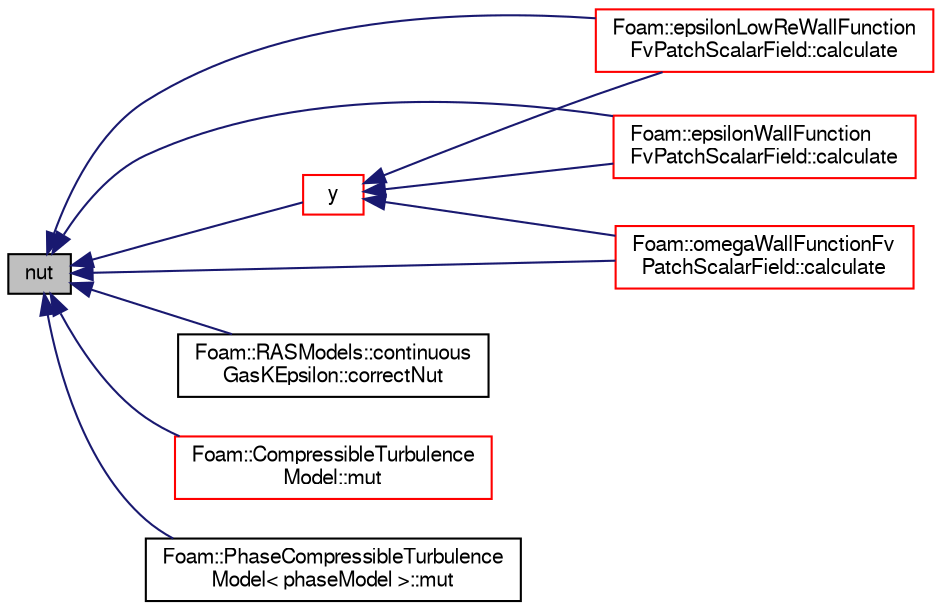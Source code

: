 digraph "nut"
{
  bgcolor="transparent";
  edge [fontname="FreeSans",fontsize="10",labelfontname="FreeSans",labelfontsize="10"];
  node [fontname="FreeSans",fontsize="10",shape=record];
  rankdir="LR";
  Node626 [label="nut",height=0.2,width=0.4,color="black", fillcolor="grey75", style="filled", fontcolor="black"];
  Node626 -> Node627 [dir="back",color="midnightblue",fontsize="10",style="solid",fontname="FreeSans"];
  Node627 [label="Foam::epsilonLowReWallFunction\lFvPatchScalarField::calculate",height=0.2,width=0.4,color="red",URL="$a31238.html#a9b10d949afa36a0fe772c66e94719865",tooltip="Calculate the epsilon and G. "];
  Node626 -> Node629 [dir="back",color="midnightblue",fontsize="10",style="solid",fontname="FreeSans"];
  Node629 [label="Foam::epsilonWallFunction\lFvPatchScalarField::calculate",height=0.2,width=0.4,color="red",URL="$a31242.html#a9b10d949afa36a0fe772c66e94719865",tooltip="Calculate the epsilon and G. "];
  Node626 -> Node638 [dir="back",color="midnightblue",fontsize="10",style="solid",fontname="FreeSans"];
  Node638 [label="Foam::omegaWallFunctionFv\lPatchScalarField::calculate",height=0.2,width=0.4,color="red",URL="$a31294.html#a198ab1edcd6a58e1f422febaac58dacc",tooltip="Calculate the omega and G. "];
  Node626 -> Node647 [dir="back",color="midnightblue",fontsize="10",style="solid",fontname="FreeSans"];
  Node647 [label="Foam::RASModels::continuous\lGasKEpsilon::correctNut",height=0.2,width=0.4,color="black",URL="$a31182.html#aaffe89433f18f1ee4137486e19219448"];
  Node626 -> Node648 [dir="back",color="midnightblue",fontsize="10",style="solid",fontname="FreeSans"];
  Node648 [label="Foam::CompressibleTurbulence\lModel::mut",height=0.2,width=0.4,color="red",URL="$a31146.html#aa395348a8b14a74c66c25a439ed4adc5",tooltip="Return the turbulence dynamic viscosity. "];
  Node626 -> Node650 [dir="back",color="midnightblue",fontsize="10",style="solid",fontname="FreeSans"];
  Node650 [label="Foam::PhaseCompressibleTurbulence\lModel\< phaseModel \>::mut",height=0.2,width=0.4,color="black",URL="$a31178.html#aa395348a8b14a74c66c25a439ed4adc5",tooltip="Return the turbulence dynamic viscosity. "];
  Node626 -> Node651 [dir="back",color="midnightblue",fontsize="10",style="solid",fontname="FreeSans"];
  Node651 [label="y",height=0.2,width=0.4,color="red",URL="$a31314.html#a152c527a6b3137685b03893a7a3a73eb",tooltip="Return the near wall distances. "];
  Node651 -> Node627 [dir="back",color="midnightblue",fontsize="10",style="solid",fontname="FreeSans"];
  Node651 -> Node629 [dir="back",color="midnightblue",fontsize="10",style="solid",fontname="FreeSans"];
  Node651 -> Node638 [dir="back",color="midnightblue",fontsize="10",style="solid",fontname="FreeSans"];
}
